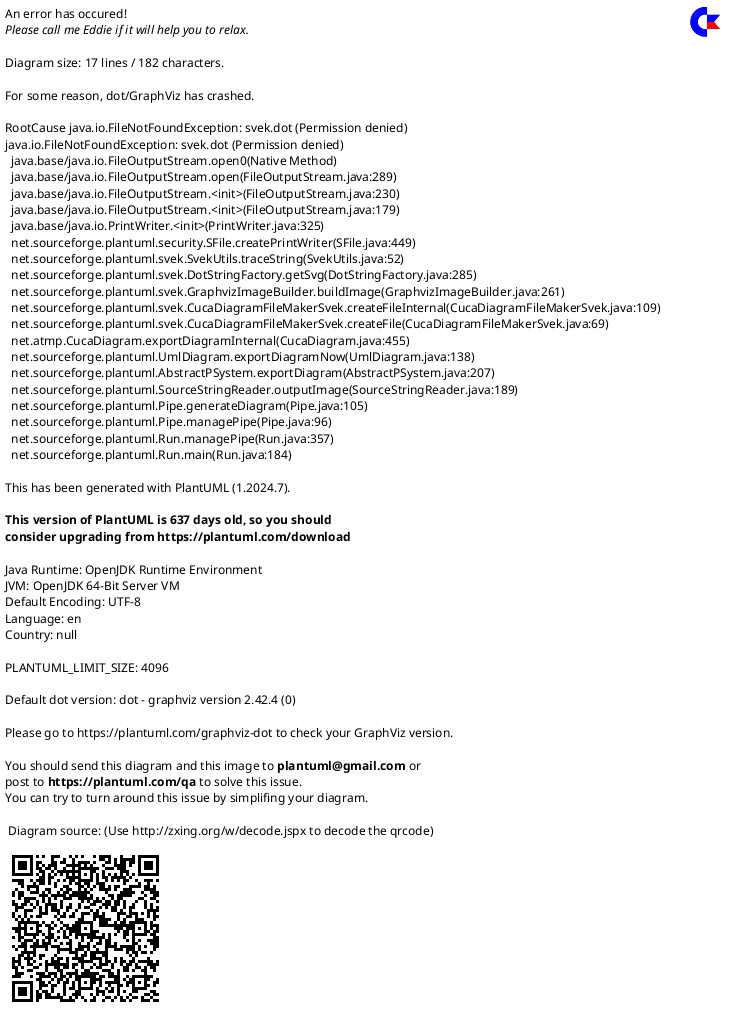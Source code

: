 {
  "sha1": "shi7eftkv9dkrno8t5h6p5ubebuxii0",
  "insertion": {
    "when": "2024-06-04T17:28:45.105Z",
    "url": "https://forum.plantuml.net/16071/deployment-could-you-improve-port-management",
    "user": "plantuml@gmail.com"
  }
}
@startuml
!pragma svek_trace on
card c

node node {
  port p1long
  port p2long
  port p3long
  file f1
}

c --> p1long
c --> p2long
c --> p3long
p1long --> f1
p2long --> f1
@enduml
